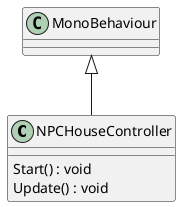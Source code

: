 @startuml
class NPCHouseController {
    Start() : void
    Update() : void
}
MonoBehaviour <|-- NPCHouseController
@enduml
